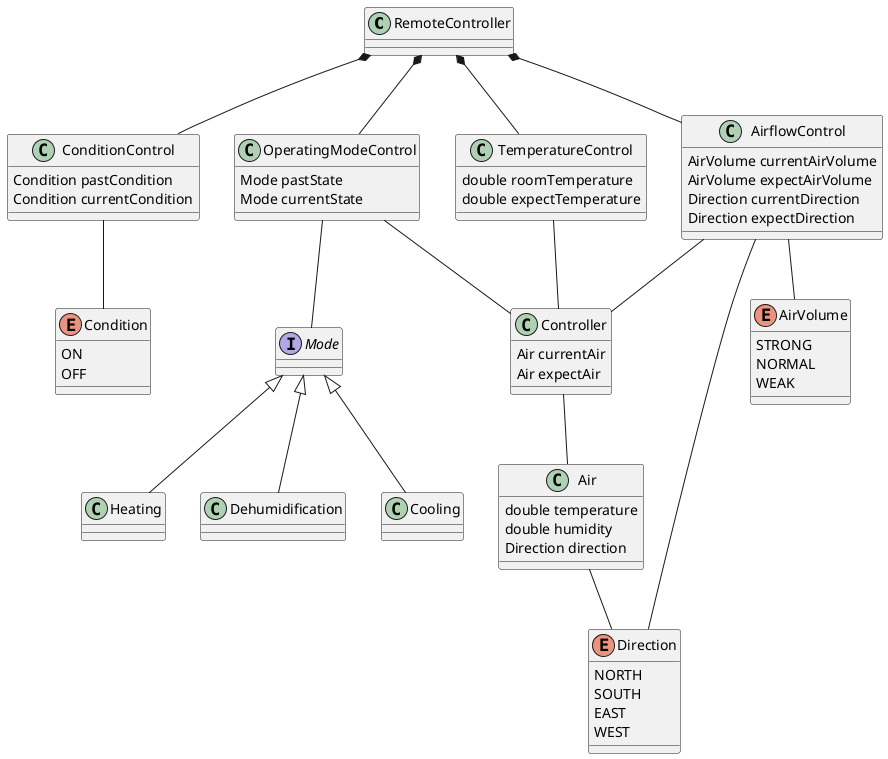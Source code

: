 @startuml

class RemoteController {
}
class ConditionControl {
  Condition pastCondition
  Condition currentCondition
}
class OperatingModeControl {
  Mode pastState
  Mode currentState
}
class TemperatureControl {
  double roomTemperature
  double expectTemperature
}
class AirflowControl {
  AirVolume currentAirVolume
  AirVolume expectAirVolume
  Direction currentDirection
  Direction expectDirection
}
class Controller {
  Air currentAir
  Air expectAir
}
enum AirVolume {
  STRONG
  NORMAL
  WEAK
}
interface Mode
class Cooling
class Heating
class Dehumidification
enum Condition {
  ON
  OFF
}
class Air {
  double temperature
  double humidity
  Direction direction
}
enum Direction {
  NORTH
  SOUTH
  EAST
  WEST
}
RemoteController *-- OperatingModeControl
RemoteController *-- TemperatureControl
RemoteController *-- AirflowControl
RemoteController *-- ConditionControl
OperatingModeControl -- Mode
AirflowControl -- AirVolume
AirflowControl -- Direction
OperatingModeControl -- Controller
TemperatureControl -- Controller
AirflowControl -- Controller
ConditionControl -- Condition
Controller -- Air
Air -- Direction
Mode <|-- Cooling
Mode <|-- Heating
Mode <|-- Dehumidification

@enduml